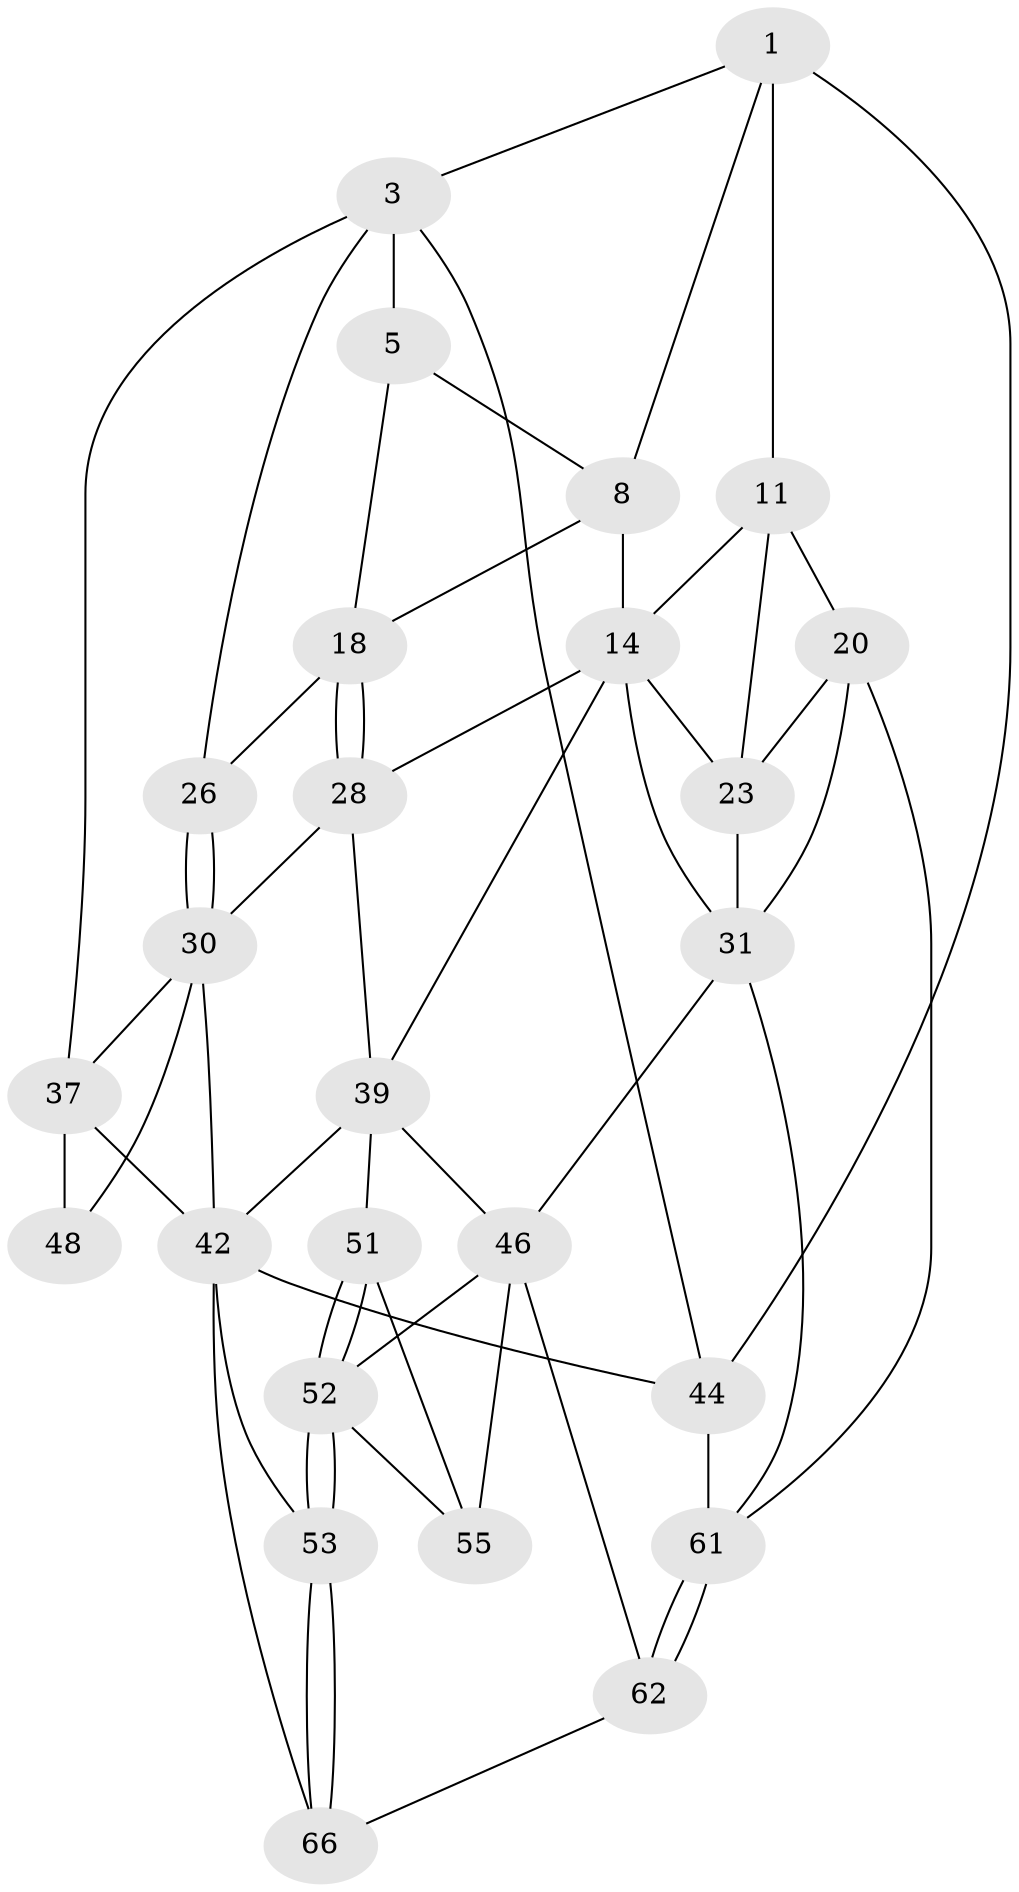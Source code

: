 // original degree distribution, {3: 0.04477611940298507, 5: 0.5522388059701493, 4: 0.208955223880597, 6: 0.19402985074626866}
// Generated by graph-tools (version 1.1) at 2025/21/03/04/25 18:21:11]
// undirected, 26 vertices, 58 edges
graph export_dot {
graph [start="1"]
  node [color=gray90,style=filled];
  1 [pos="+0.15696546074470713+0",super="+2+7"];
  3 [pos="+0+0.14800062842110945",super="+4+38"];
  5 [pos="+0.04703224160467448+0.18250246505783316",super="+6+17"];
  8 [pos="+0.39303693365603903+0",super="+9"];
  11 [pos="+0.6567700330907263+0",super="+12"];
  14 [pos="+0.4222542411719634+0.24012833761012164",super="+15+25"];
  18 [pos="+0.27775916394807065+0.28312632787859604",super="+19"];
  20 [pos="+0.7883186175217961+0.17820463506550693",super="+22+21"];
  23 [pos="+0.5713946867435069+0.2578012994817656",super="+24"];
  26 [pos="+0.10577174013892278+0.36622079950147457"];
  28 [pos="+0.2778121655862602+0.3971893590249942",super="+29"];
  30 [pos="+0.09761389273422903+0.49202370814776275",super="+35"];
  31 [pos="+0.8158067077919257+0.22899429097428906",super="+32"];
  37 [pos="+0+0.6420308809931448",super="+50"];
  39 [pos="+0.4735015520762893+0.553681725276241",super="+40"];
  42 [pos="+0.40521702368986556+0.6570184432994917",super="+49"];
  44 [pos="+0+1"];
  46 [pos="+0.8964428045686811+0.6696683455398175",super="+58+47"];
  48 [pos="+0.24887054212857698+0.685849928300999"];
  51 [pos="+0.412692468419456+0.7170061090426179"];
  52 [pos="+0.39838212803987194+0.8129288965630522",super="+57"];
  53 [pos="+0.307342229268135+0.8724152015162896"];
  55 [pos="+0.6345192010811433+0.828183403397831",super="+56"];
  61 [pos="+1+1",super="+63"];
  62 [pos="+0.7879927538613838+0.9033482953485897",super="+64"];
  66 [pos="+0.37877702321047463+1"];
  1 -- 3;
  1 -- 11 [weight=2];
  1 -- 44;
  1 -- 8;
  3 -- 26;
  3 -- 5;
  3 -- 44;
  3 -- 37;
  5 -- 8 [weight=2];
  5 -- 18;
  8 -- 18;
  8 -- 14 [weight=2];
  11 -- 20 [weight=2];
  11 -- 14;
  11 -- 23;
  14 -- 39;
  14 -- 23;
  14 -- 28;
  14 -- 31;
  18 -- 28;
  18 -- 28;
  18 -- 26;
  20 -- 23;
  20 -- 31 [weight=2];
  20 -- 61;
  23 -- 31;
  26 -- 30;
  26 -- 30;
  28 -- 30;
  28 -- 39;
  30 -- 48;
  30 -- 42;
  30 -- 37;
  31 -- 46;
  31 -- 61;
  37 -- 48;
  37 -- 42;
  39 -- 42;
  39 -- 51;
  39 -- 46;
  42 -- 66;
  42 -- 53;
  42 -- 44;
  44 -- 61;
  46 -- 62 [weight=2];
  46 -- 55 [weight=2];
  46 -- 52;
  51 -- 52;
  51 -- 52;
  51 -- 55;
  52 -- 53;
  52 -- 53;
  52 -- 55;
  53 -- 66;
  53 -- 66;
  61 -- 62 [weight=2];
  61 -- 62;
  62 -- 66;
}
